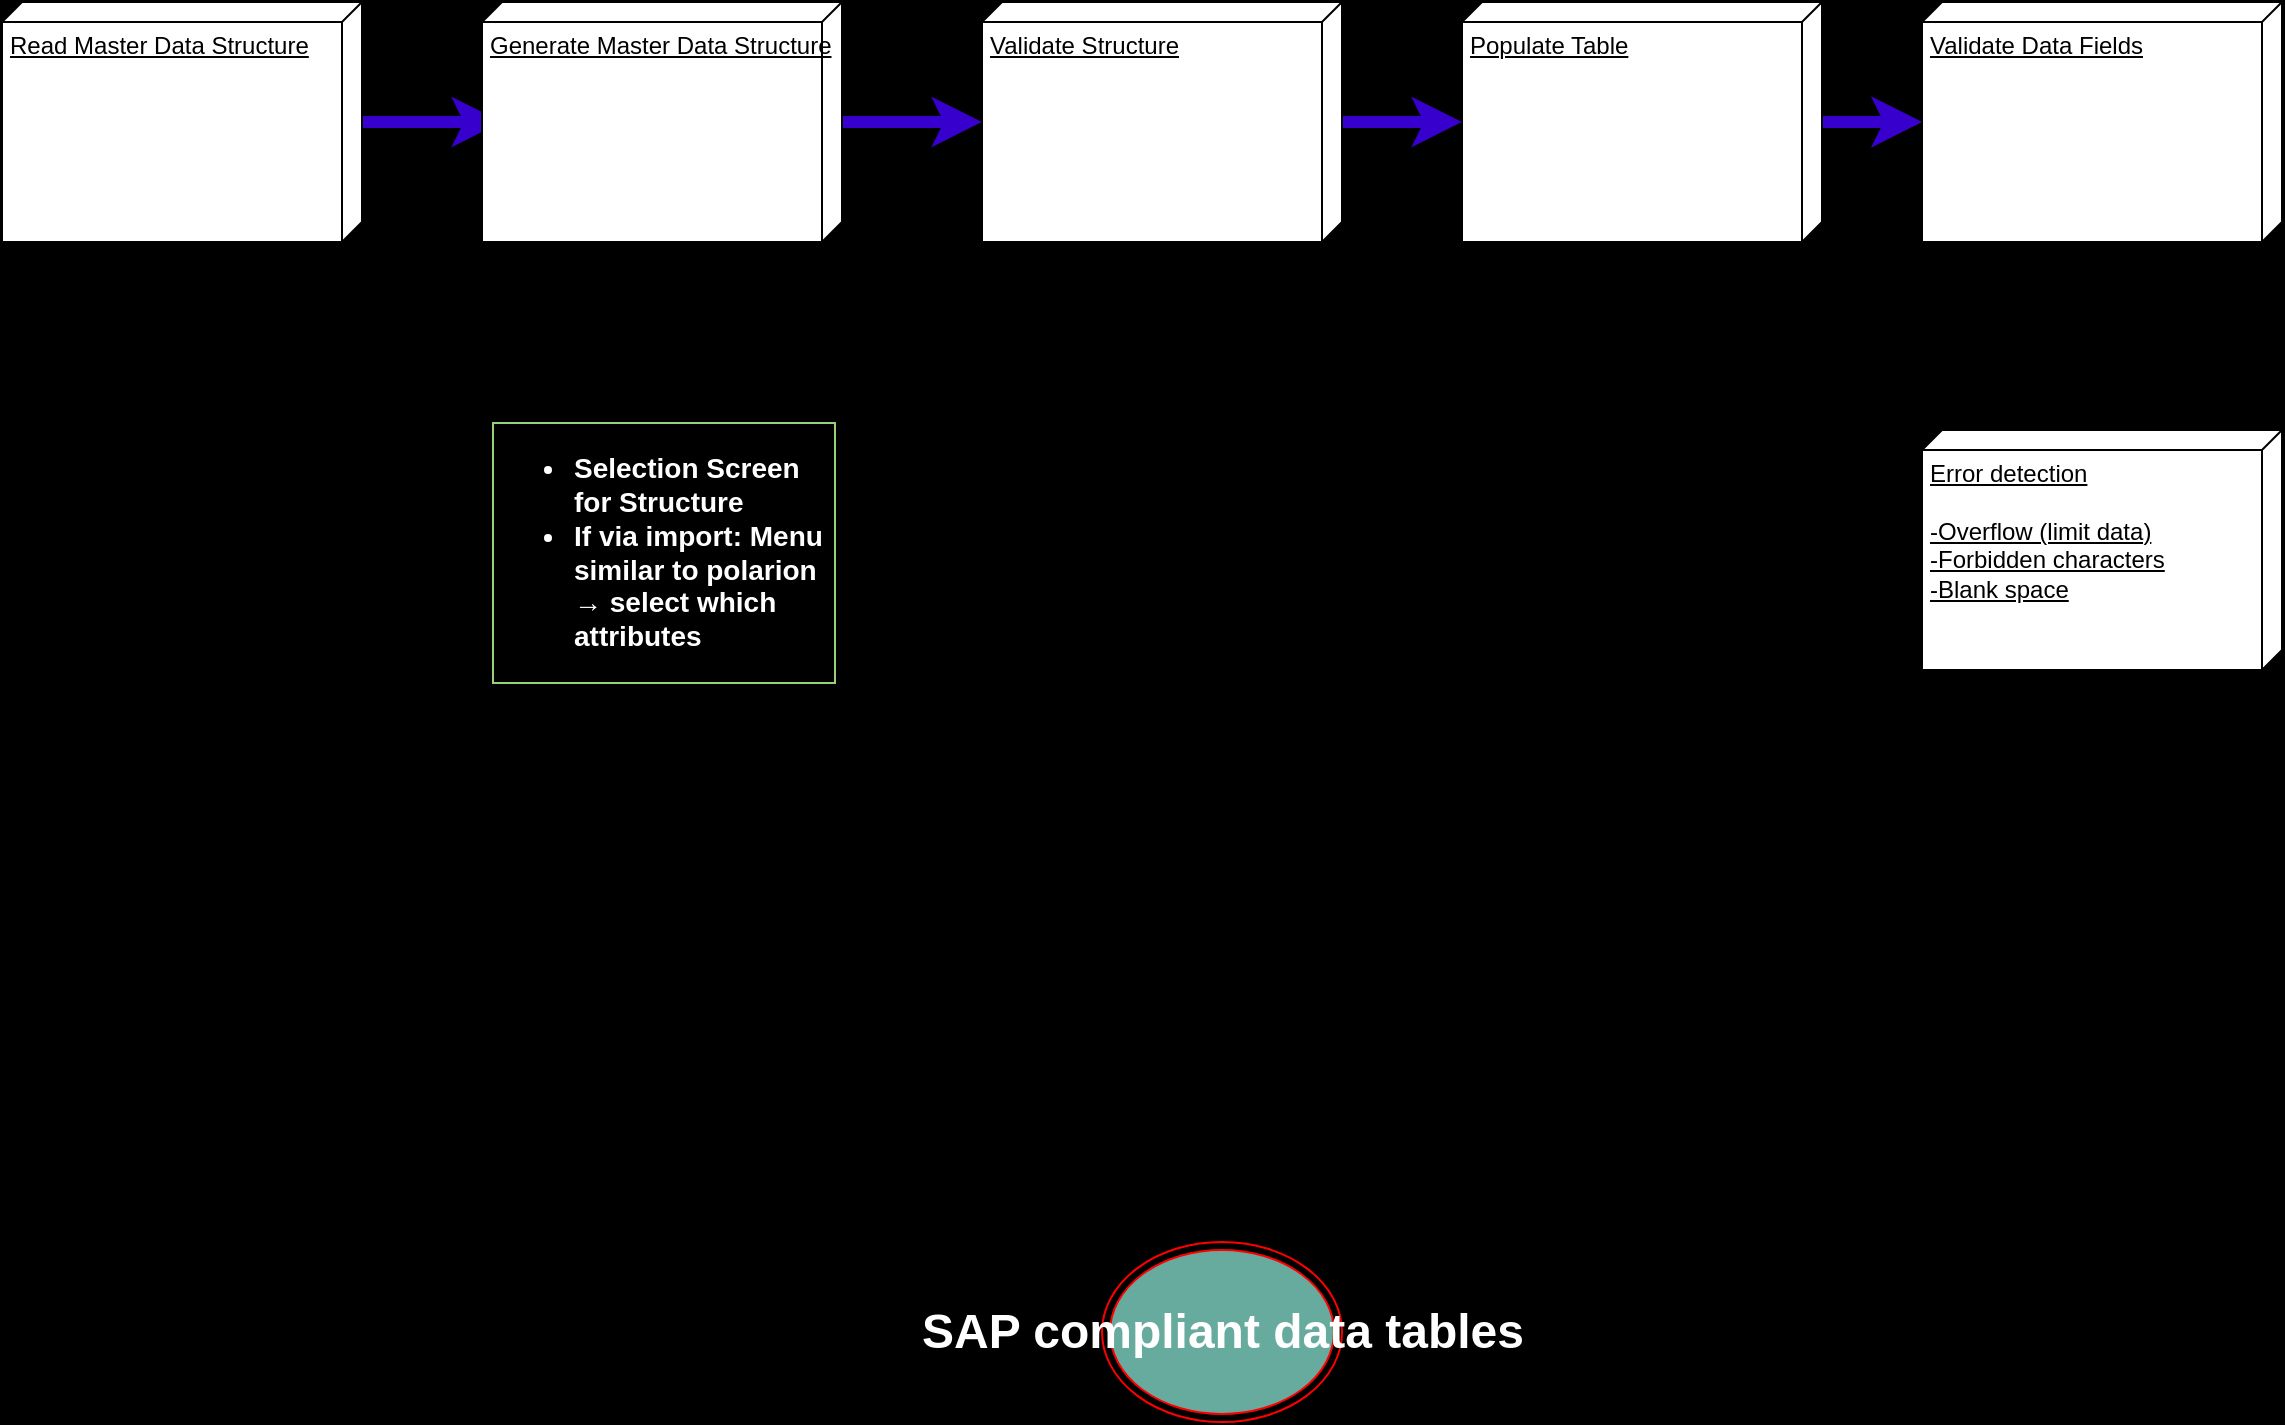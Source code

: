 <mxfile version="13.0.1" type="github">
  <diagram id="jBZET01vkPqpSTQxdn9G" name="Page-1">
    <mxGraphModel dx="1212" dy="780" grid="1" gridSize="10" guides="1" tooltips="1" connect="1" arrows="1" fold="1" page="1" pageScale="1" pageWidth="1169" pageHeight="827" background="#000000" math="0" shadow="0">
      <root>
        <mxCell id="0" />
        <mxCell id="1" parent="0" />
        <mxCell id="C136vvrKEtoOyAXJBIPy-6" style="edgeStyle=orthogonalEdgeStyle;rounded=0;orthogonalLoop=1;jettySize=auto;html=1;" parent="1" source="C136vvrKEtoOyAXJBIPy-1" edge="1">
          <mxGeometry relative="1" as="geometry">
            <mxPoint x="110" y="240" as="targetPoint" />
            <Array as="points">
              <mxPoint x="110" y="220" />
              <mxPoint x="110" y="220" />
            </Array>
          </mxGeometry>
        </mxCell>
        <mxCell id="9UISh3da6Qj7bdewT5Nb-2" style="edgeStyle=orthogonalEdgeStyle;rounded=0;orthogonalLoop=1;jettySize=auto;html=1;fillColor=#6a00ff;strokeColor=#3700CC;strokeWidth=6;curved=1;" edge="1" parent="1" source="C136vvrKEtoOyAXJBIPy-1">
          <mxGeometry relative="1" as="geometry">
            <mxPoint x="270" y="140" as="targetPoint" />
          </mxGeometry>
        </mxCell>
        <mxCell id="C136vvrKEtoOyAXJBIPy-1" value="Read Master Data Structure" style="verticalAlign=top;align=left;spacingTop=8;spacingLeft=2;spacingRight=12;shape=cube;size=10;direction=south;fontStyle=4;html=1;" parent="1" vertex="1">
          <mxGeometry x="20" y="80" width="180" height="120" as="geometry" />
        </mxCell>
        <mxCell id="9UISh3da6Qj7bdewT5Nb-3" style="edgeStyle=orthogonalEdgeStyle;curved=1;rounded=0;orthogonalLoop=1;jettySize=auto;html=1;strokeColor=#3700CC;strokeWidth=6;fillColor=#6a00ff;" edge="1" parent="1" source="C136vvrKEtoOyAXJBIPy-2" target="C136vvrKEtoOyAXJBIPy-4">
          <mxGeometry relative="1" as="geometry" />
        </mxCell>
        <mxCell id="C136vvrKEtoOyAXJBIPy-2" value="&lt;div&gt;Generate Master Data Structure&lt;/div&gt;&lt;div&gt;&lt;br&gt;&lt;/div&gt;&lt;div&gt;&lt;br&gt;&lt;/div&gt;" style="verticalAlign=top;align=left;spacingTop=8;spacingLeft=2;spacingRight=12;shape=cube;size=10;direction=south;fontStyle=4;html=1;" parent="1" vertex="1">
          <mxGeometry x="260" y="80" width="180" height="120" as="geometry" />
        </mxCell>
        <mxCell id="9UISh3da6Qj7bdewT5Nb-4" style="edgeStyle=orthogonalEdgeStyle;curved=1;rounded=0;orthogonalLoop=1;jettySize=auto;html=1;strokeColor=#3700CC;strokeWidth=6;fillColor=#6a00ff;" edge="1" parent="1" source="C136vvrKEtoOyAXJBIPy-3" target="C136vvrKEtoOyAXJBIPy-5">
          <mxGeometry relative="1" as="geometry" />
        </mxCell>
        <mxCell id="9UISh3da6Qj7bdewT5Nb-8" value="" style="edgeStyle=orthogonalEdgeStyle;curved=1;rounded=0;orthogonalLoop=1;jettySize=auto;html=1;strokeColor=#3700CC;strokeWidth=6;fillColor=#6a00ff;fontColor=#FFFFFF;entryX=0.5;entryY=1;entryDx=0;entryDy=0;entryPerimeter=0;" edge="1" parent="1" source="C136vvrKEtoOyAXJBIPy-3" target="C136vvrKEtoOyAXJBIPy-5">
          <mxGeometry relative="1" as="geometry" />
        </mxCell>
        <mxCell id="C136vvrKEtoOyAXJBIPy-3" value="Populate Table" style="verticalAlign=top;align=left;spacingTop=8;spacingLeft=2;spacingRight=12;shape=cube;size=10;direction=south;fontStyle=4;html=1;" parent="1" vertex="1">
          <mxGeometry x="750" y="80" width="180" height="120" as="geometry" />
        </mxCell>
        <mxCell id="9UISh3da6Qj7bdewT5Nb-5" style="edgeStyle=orthogonalEdgeStyle;curved=1;rounded=0;orthogonalLoop=1;jettySize=auto;html=1;strokeColor=#3700CC;strokeWidth=6;fillColor=#6a00ff;" edge="1" parent="1" source="C136vvrKEtoOyAXJBIPy-4" target="C136vvrKEtoOyAXJBIPy-3">
          <mxGeometry relative="1" as="geometry" />
        </mxCell>
        <mxCell id="C136vvrKEtoOyAXJBIPy-4" value="Validate Structure" style="verticalAlign=top;align=left;spacingTop=8;spacingLeft=2;spacingRight=12;shape=cube;size=10;direction=south;fontStyle=4;html=1;" parent="1" vertex="1">
          <mxGeometry x="510" y="80" width="180" height="120" as="geometry" />
        </mxCell>
        <mxCell id="C136vvrKEtoOyAXJBIPy-5" value="Validate Data Fields" style="verticalAlign=top;align=left;spacingTop=8;spacingLeft=2;spacingRight=12;shape=cube;size=10;direction=south;fontStyle=4;html=1;" parent="1" vertex="1">
          <mxGeometry x="980" y="80" width="180" height="120" as="geometry" />
        </mxCell>
        <mxCell id="9UISh3da6Qj7bdewT5Nb-1" value="&lt;b&gt;&lt;font style=&quot;font-size: 24px&quot; color=&quot;#FFFFFF&quot;&gt;SAP compliant data tables&lt;br&gt;&lt;/font&gt;&lt;/b&gt;" style="ellipse;html=1;shape=endState;fillColor=#67AB9F;strokeColor=#ff0000;" vertex="1" parent="1">
          <mxGeometry x="570" y="700" width="120" height="90" as="geometry" />
        </mxCell>
        <mxCell id="9UISh3da6Qj7bdewT5Nb-7" value="&lt;div&gt;Error detection&lt;/div&gt;&lt;div&gt;&lt;br&gt;&lt;/div&gt;&lt;div&gt;-Overflow (limit data)&lt;/div&gt;&lt;div&gt;-Forbidden characters&lt;/div&gt;&lt;div&gt;-Blank space&lt;br&gt;&lt;/div&gt;" style="verticalAlign=top;align=left;spacingTop=8;spacingLeft=2;spacingRight=12;shape=cube;size=10;direction=south;fontStyle=4;html=1;" vertex="1" parent="1">
          <mxGeometry x="980" y="294" width="180" height="120" as="geometry" />
        </mxCell>
        <mxCell id="9UISh3da6Qj7bdewT5Nb-9" value="&lt;ul style=&quot;font-size: 14px&quot;&gt;&lt;li&gt;Selection Screen for Structure&lt;br&gt;&lt;/li&gt;&lt;li&gt;If via import: Menu similar to polarion → select which attributes &lt;br&gt;&lt;/li&gt;&lt;/ul&gt;" style="text;strokeColor=none;fillColor=none;html=1;whiteSpace=wrap;verticalAlign=middle;overflow=hidden;fontColor=#FFFFFF;fontStyle=1;fontSize=20;spacing=0;labelBorderColor=#97D077;labelBackgroundColor=#000000;" vertex="1" parent="1">
          <mxGeometry x="265" y="200" width="170" height="310" as="geometry" />
        </mxCell>
      </root>
    </mxGraphModel>
  </diagram>
</mxfile>
